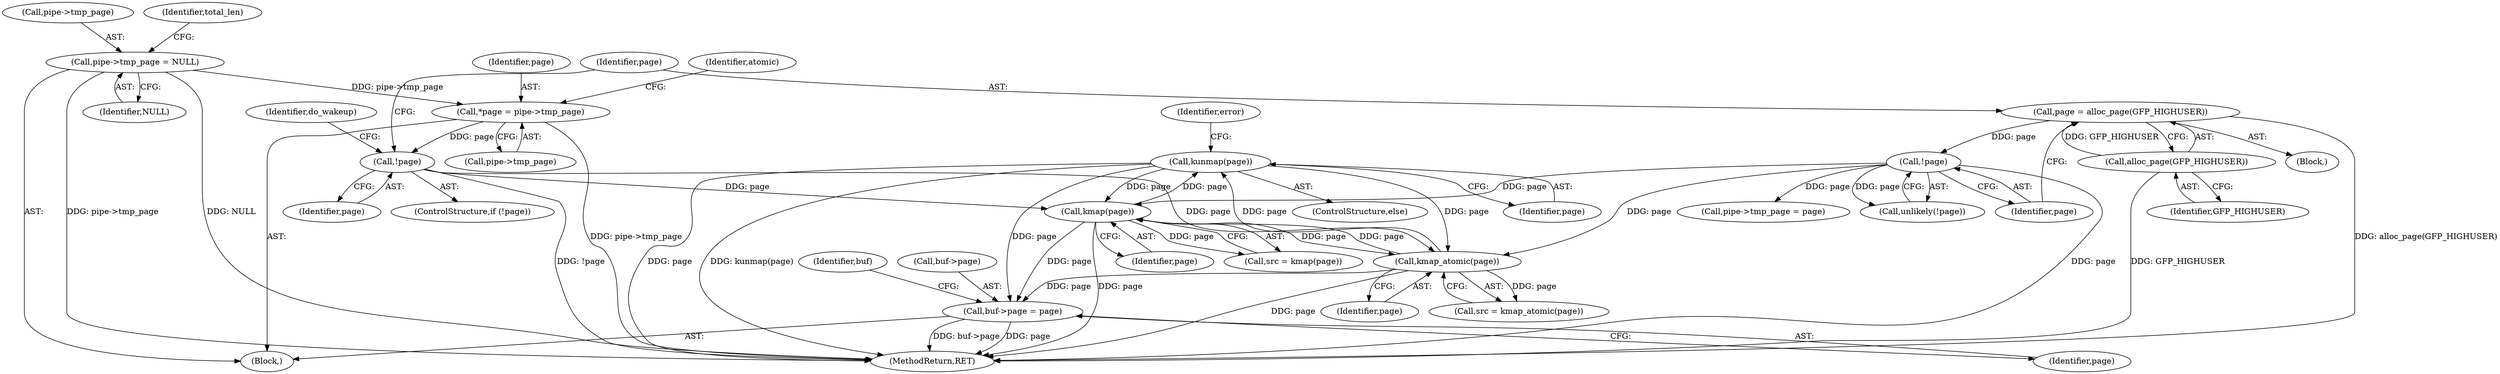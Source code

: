 digraph "1_linux_f0d1bec9d58d4c038d0ac958c9af82be6eb18045_1@pointer" {
"1000471" [label="(Call,buf->page = page)"];
"1000448" [label="(Call,kunmap(page))"];
"1000434" [label="(Call,kmap(page))"];
"1000388" [label="(Call,!page)"];
"1000376" [label="(Call,*page = pipe->tmp_page)"];
"1000518" [label="(Call,pipe->tmp_page = NULL)"];
"1000429" [label="(Call,kmap_atomic(page))"];
"1000397" [label="(Call,!page)"];
"1000391" [label="(Call,page = alloc_page(GFP_HIGHUSER))"];
"1000393" [label="(Call,alloc_page(GFP_HIGHUSER))"];
"1000388" [label="(Call,!page)"];
"1000387" [label="(ControlStructure,if (!page))"];
"1000385" [label="(Identifier,atomic)"];
"1000427" [label="(Call,src = kmap_atomic(page))"];
"1000475" [label="(Identifier,page)"];
"1000522" [label="(Identifier,NULL)"];
"1000398" [label="(Identifier,page)"];
"1000478" [label="(Identifier,buf)"];
"1000448" [label="(Call,kunmap(page))"];
"1000518" [label="(Call,pipe->tmp_page = NULL)"];
"1000471" [label="(Call,buf->page = page)"];
"1000432" [label="(Call,src = kmap(page))"];
"1000519" [label="(Call,pipe->tmp_page)"];
"1000449" [label="(Identifier,page)"];
"1000390" [label="(Block,)"];
"1000391" [label="(Call,page = alloc_page(GFP_HIGHUSER))"];
"1000409" [label="(Identifier,do_wakeup)"];
"1000376" [label="(Call,*page = pipe->tmp_page)"];
"1000452" [label="(Identifier,error)"];
"1000396" [label="(Call,unlikely(!page))"];
"1000393" [label="(Call,alloc_page(GFP_HIGHUSER))"];
"1000472" [label="(Call,buf->page)"];
"1000377" [label="(Identifier,page)"];
"1000429" [label="(Call,kmap_atomic(page))"];
"1000397" [label="(Call,!page)"];
"1000434" [label="(Call,kmap(page))"];
"1000430" [label="(Identifier,page)"];
"1000524" [label="(Identifier,total_len)"];
"1000447" [label="(ControlStructure,else)"];
"1000644" [label="(MethodReturn,RET)"];
"1000394" [label="(Identifier,GFP_HIGHUSER)"];
"1000352" [label="(Block,)"];
"1000389" [label="(Identifier,page)"];
"1000435" [label="(Identifier,page)"];
"1000403" [label="(Call,pipe->tmp_page = page)"];
"1000378" [label="(Call,pipe->tmp_page)"];
"1000392" [label="(Identifier,page)"];
"1000471" -> "1000352"  [label="AST: "];
"1000471" -> "1000475"  [label="CFG: "];
"1000472" -> "1000471"  [label="AST: "];
"1000475" -> "1000471"  [label="AST: "];
"1000478" -> "1000471"  [label="CFG: "];
"1000471" -> "1000644"  [label="DDG: buf->page"];
"1000471" -> "1000644"  [label="DDG: page"];
"1000448" -> "1000471"  [label="DDG: page"];
"1000434" -> "1000471"  [label="DDG: page"];
"1000429" -> "1000471"  [label="DDG: page"];
"1000448" -> "1000447"  [label="AST: "];
"1000448" -> "1000449"  [label="CFG: "];
"1000449" -> "1000448"  [label="AST: "];
"1000452" -> "1000448"  [label="CFG: "];
"1000448" -> "1000644"  [label="DDG: page"];
"1000448" -> "1000644"  [label="DDG: kunmap(page)"];
"1000448" -> "1000429"  [label="DDG: page"];
"1000448" -> "1000434"  [label="DDG: page"];
"1000434" -> "1000448"  [label="DDG: page"];
"1000429" -> "1000448"  [label="DDG: page"];
"1000434" -> "1000432"  [label="AST: "];
"1000434" -> "1000435"  [label="CFG: "];
"1000435" -> "1000434"  [label="AST: "];
"1000432" -> "1000434"  [label="CFG: "];
"1000434" -> "1000644"  [label="DDG: page"];
"1000434" -> "1000429"  [label="DDG: page"];
"1000434" -> "1000432"  [label="DDG: page"];
"1000388" -> "1000434"  [label="DDG: page"];
"1000429" -> "1000434"  [label="DDG: page"];
"1000397" -> "1000434"  [label="DDG: page"];
"1000388" -> "1000387"  [label="AST: "];
"1000388" -> "1000389"  [label="CFG: "];
"1000389" -> "1000388"  [label="AST: "];
"1000392" -> "1000388"  [label="CFG: "];
"1000409" -> "1000388"  [label="CFG: "];
"1000388" -> "1000644"  [label="DDG: !page"];
"1000376" -> "1000388"  [label="DDG: page"];
"1000388" -> "1000429"  [label="DDG: page"];
"1000376" -> "1000352"  [label="AST: "];
"1000376" -> "1000378"  [label="CFG: "];
"1000377" -> "1000376"  [label="AST: "];
"1000378" -> "1000376"  [label="AST: "];
"1000385" -> "1000376"  [label="CFG: "];
"1000376" -> "1000644"  [label="DDG: pipe->tmp_page"];
"1000518" -> "1000376"  [label="DDG: pipe->tmp_page"];
"1000518" -> "1000352"  [label="AST: "];
"1000518" -> "1000522"  [label="CFG: "];
"1000519" -> "1000518"  [label="AST: "];
"1000522" -> "1000518"  [label="AST: "];
"1000524" -> "1000518"  [label="CFG: "];
"1000518" -> "1000644"  [label="DDG: NULL"];
"1000518" -> "1000644"  [label="DDG: pipe->tmp_page"];
"1000429" -> "1000427"  [label="AST: "];
"1000429" -> "1000430"  [label="CFG: "];
"1000430" -> "1000429"  [label="AST: "];
"1000427" -> "1000429"  [label="CFG: "];
"1000429" -> "1000644"  [label="DDG: page"];
"1000429" -> "1000427"  [label="DDG: page"];
"1000397" -> "1000429"  [label="DDG: page"];
"1000397" -> "1000396"  [label="AST: "];
"1000397" -> "1000398"  [label="CFG: "];
"1000398" -> "1000397"  [label="AST: "];
"1000396" -> "1000397"  [label="CFG: "];
"1000397" -> "1000644"  [label="DDG: page"];
"1000397" -> "1000396"  [label="DDG: page"];
"1000391" -> "1000397"  [label="DDG: page"];
"1000397" -> "1000403"  [label="DDG: page"];
"1000391" -> "1000390"  [label="AST: "];
"1000391" -> "1000393"  [label="CFG: "];
"1000392" -> "1000391"  [label="AST: "];
"1000393" -> "1000391"  [label="AST: "];
"1000398" -> "1000391"  [label="CFG: "];
"1000391" -> "1000644"  [label="DDG: alloc_page(GFP_HIGHUSER)"];
"1000393" -> "1000391"  [label="DDG: GFP_HIGHUSER"];
"1000393" -> "1000394"  [label="CFG: "];
"1000394" -> "1000393"  [label="AST: "];
"1000393" -> "1000644"  [label="DDG: GFP_HIGHUSER"];
}
